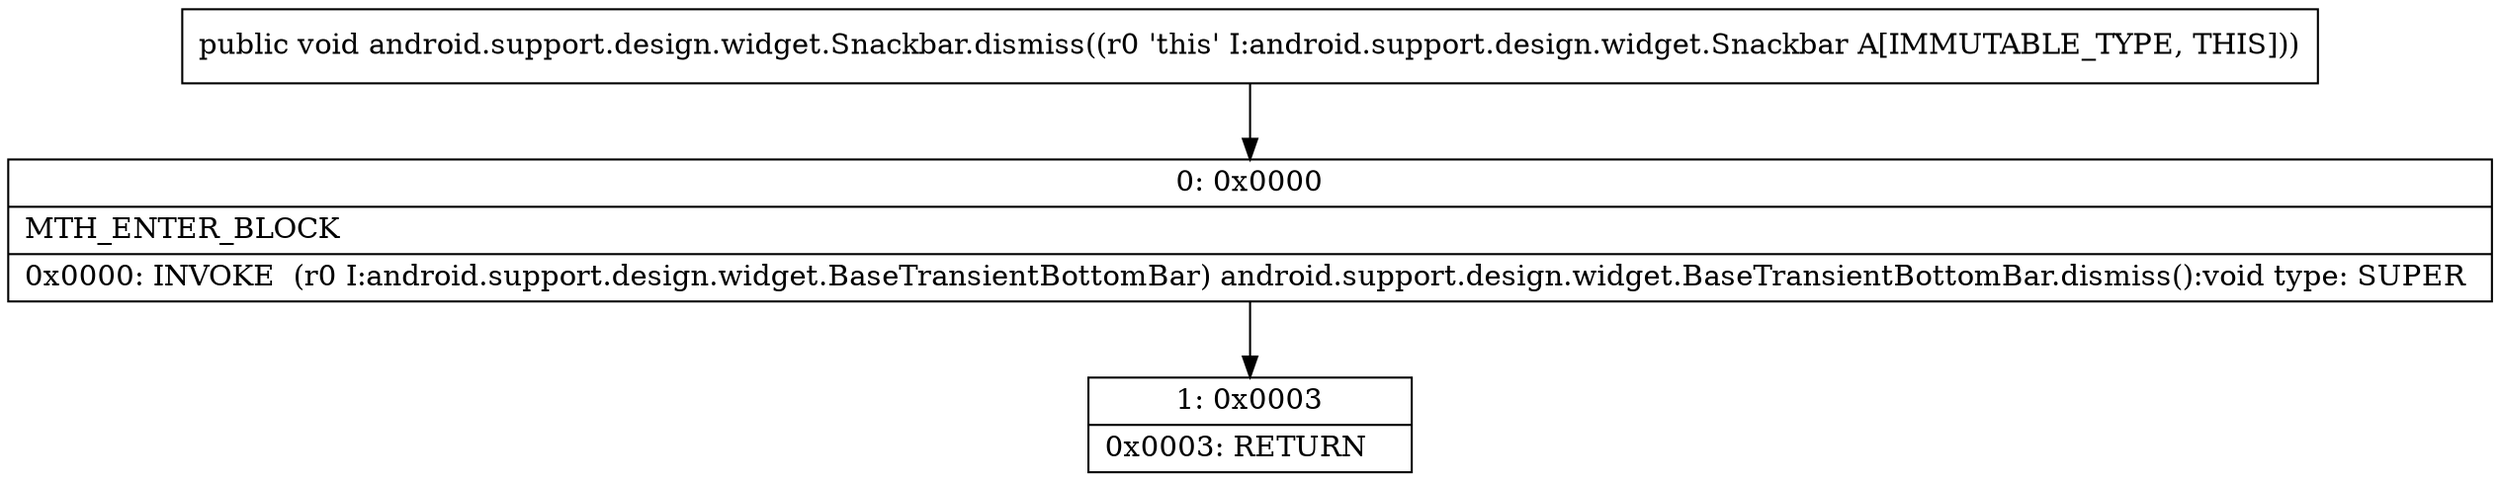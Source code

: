 digraph "CFG forandroid.support.design.widget.Snackbar.dismiss()V" {
Node_0 [shape=record,label="{0\:\ 0x0000|MTH_ENTER_BLOCK\l|0x0000: INVOKE  (r0 I:android.support.design.widget.BaseTransientBottomBar) android.support.design.widget.BaseTransientBottomBar.dismiss():void type: SUPER \l}"];
Node_1 [shape=record,label="{1\:\ 0x0003|0x0003: RETURN   \l}"];
MethodNode[shape=record,label="{public void android.support.design.widget.Snackbar.dismiss((r0 'this' I:android.support.design.widget.Snackbar A[IMMUTABLE_TYPE, THIS])) }"];
MethodNode -> Node_0;
Node_0 -> Node_1;
}

